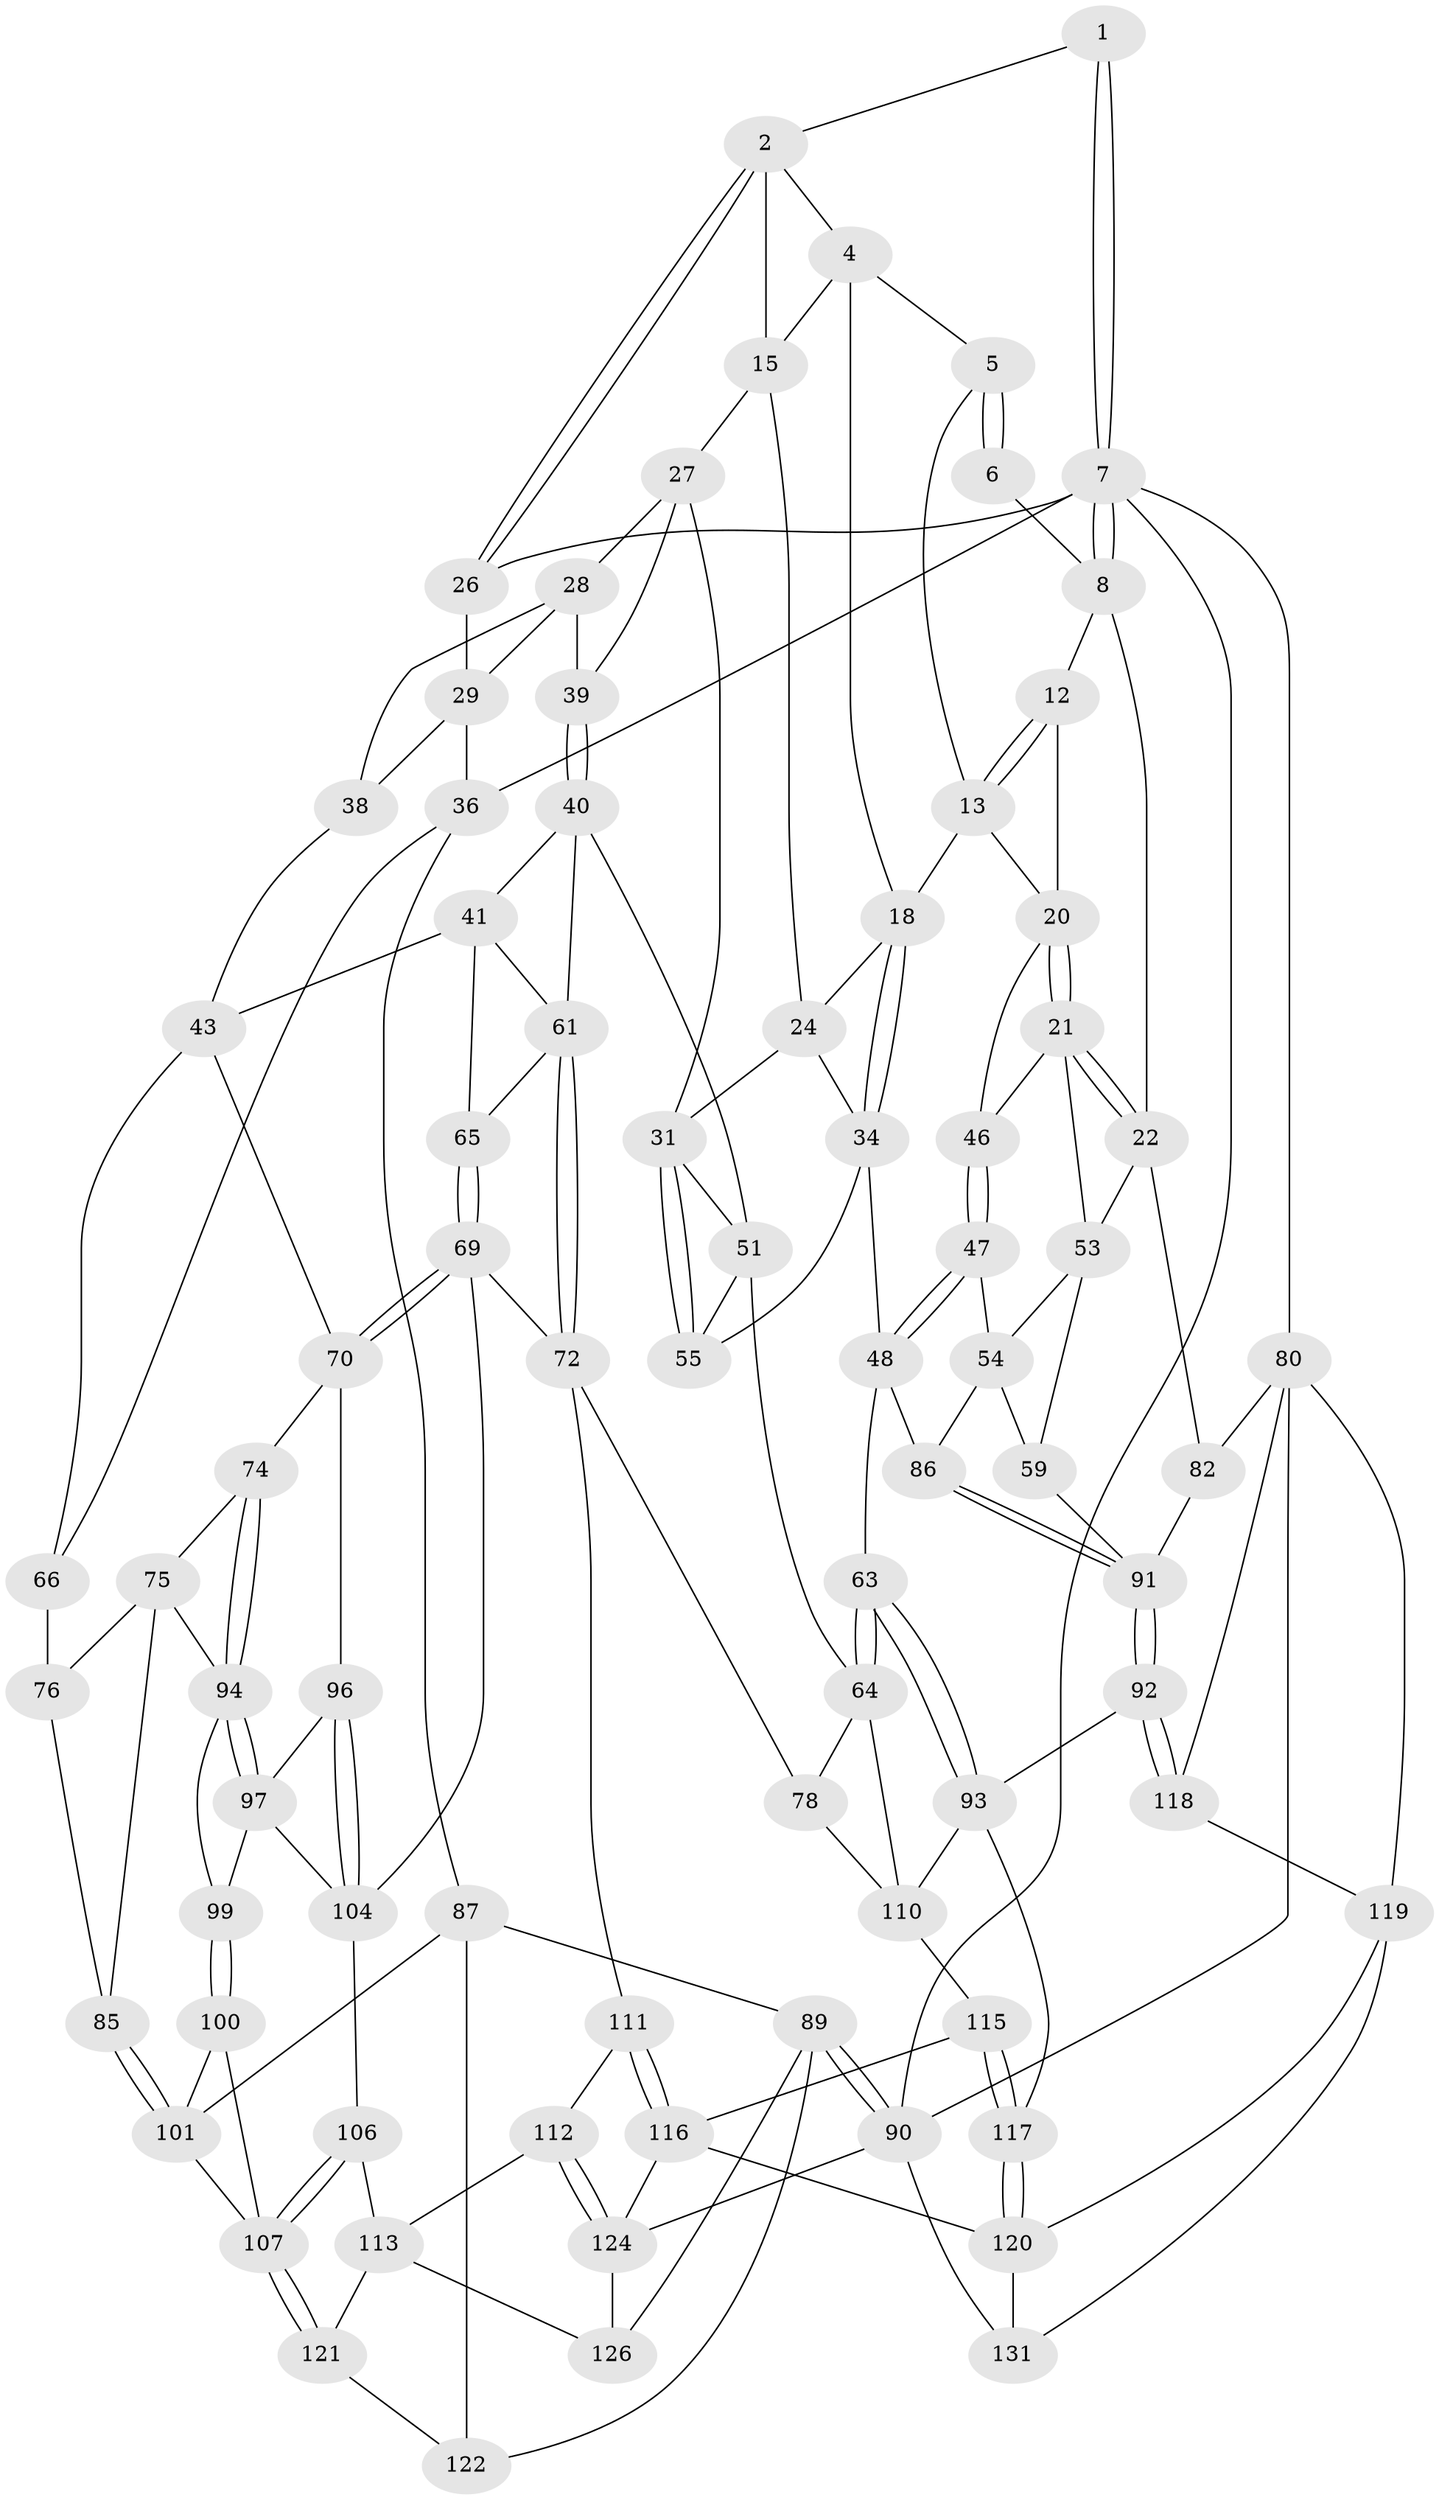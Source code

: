// Generated by graph-tools (version 1.1) at 2025/52/02/27/25 19:52:39]
// undirected, 81 vertices, 178 edges
graph export_dot {
graph [start="1"]
  node [color=gray90,style=filled];
  1 [pos="+0.7104014036896629+0"];
  2 [pos="+0.21232999188937057+0",super="+3"];
  4 [pos="+0.6141975724521063+0.062060691860993875",super="+14"];
  5 [pos="+0.6709825052810564+0.027028077071215878",super="+11"];
  6 [pos="+0.708221165819211+0",super="+10"];
  7 [pos="+1+0",super="+25"];
  8 [pos="+1+0.06795740539925323",super="+9"];
  12 [pos="+0.8228589297348597+0.09502584354068147"];
  13 [pos="+0.7391907835934391+0.12801274551286498",super="+17"];
  15 [pos="+0.5235859147910771+0.1721031156726449",super="+16"];
  18 [pos="+0.7126443591734352+0.23565504527430953",super="+19"];
  20 [pos="+0.8952575071319417+0.10222067279098468",super="+23"];
  21 [pos="+1+0.09531272827502345",super="+45"];
  22 [pos="+1+0.07092848901995606",super="+57"];
  24 [pos="+0.533835765910199+0.17861149675996685",super="+30"];
  26 [pos="+0.19183836402889598+0"];
  27 [pos="+0.46595995395604295+0.14680209928433527",super="+33"];
  28 [pos="+0.2835390640607346+0.043415095064304805",super="+37"];
  29 [pos="+0.201700929723606+0",super="+35"];
  31 [pos="+0.580072519071377+0.3133268466319769",super="+32"];
  34 [pos="+0.6793065693144166+0.2672841245016517",super="+50"];
  36 [pos="+0+0.17777325109136385",super="+68"];
  38 [pos="+0.1639870356178578+0.3553780852137165"];
  39 [pos="+0.3359153936324643+0.23018926639172674"];
  40 [pos="+0.3368404720381146+0.3516167091965755",super="+52"];
  41 [pos="+0.25788688583627095+0.3738583948443671",super="+42"];
  43 [pos="+0.18748706046780617+0.3821373724567262",super="+44"];
  46 [pos="+0.7706725908378854+0.24790336332043877"];
  47 [pos="+0.7893878965609963+0.4363200412305504"];
  48 [pos="+0.7801434959766024+0.4526932729414626",super="+49"];
  51 [pos="+0.4090620424812091+0.3955430995944245",super="+56"];
  53 [pos="+0.9029657439683245+0.35566209965213996",super="+58"];
  54 [pos="+0.8854717712960612+0.3719767669907385",super="+60"];
  55 [pos="+0.5868065411019596+0.3778595348546654"];
  59 [pos="+0.9279503530813404+0.5032730065405735"];
  61 [pos="+0.3757198627099212+0.4534789393236527",super="+62"];
  63 [pos="+0.6986466224357181+0.5360928144569775"];
  64 [pos="+0.5703981433579317+0.5154132043743335",super="+77"];
  65 [pos="+0.2987639972405337+0.46150445484583524"];
  66 [pos="+0.164801700378348+0.3691847675276189",super="+67"];
  69 [pos="+0.241754184366126+0.5118631139237483",super="+73"];
  70 [pos="+0.23893563311059923+0.5095562225847894",super="+71"];
  72 [pos="+0.36253485218749937+0.5764909683915613",super="+79"];
  74 [pos="+0.14574609360427127+0.5226763244246024"];
  75 [pos="+0.10355020861008495+0.4867708062445376",super="+84"];
  76 [pos="+0.09028601647926401+0.46235154910455284",super="+83"];
  78 [pos="+0.46212678395932816+0.5939856227467653"];
  80 [pos="+1+1",super="+81"];
  82 [pos="+1+0.8133499263159052"];
  85 [pos="+0.06508078859834543+0.5434398273054156"];
  86 [pos="+0.8683748779344921+0.4974247968343024"];
  87 [pos="+0+0.5754076615964036",super="+88"];
  89 [pos="+0+1",super="+128"];
  90 [pos="+0+1",super="+132"];
  91 [pos="+0.83026061637819+0.6524597924309785",super="+98"];
  92 [pos="+0.7900059078367551+0.6627973454983388"];
  93 [pos="+0.7538047566343358+0.6542151151120689",super="+109"];
  94 [pos="+0.13722090659902075+0.5431183319742466",super="+95"];
  96 [pos="+0.17010777793814447+0.5643159861380588"];
  97 [pos="+0.14599106601741654+0.5709929503555238",super="+103"];
  99 [pos="+0.08858682050945384+0.5946677132834252"];
  100 [pos="+0.07487602628627713+0.5984552936424157"];
  101 [pos="+0.050145851847322995+0.5736204189694107",super="+102"];
  104 [pos="+0.2561882844842158+0.6037942010461298",super="+105"];
  106 [pos="+0.1945623029346941+0.6868100920069935"];
  107 [pos="+0.10862943808505274+0.7216342449313822",super="+108"];
  110 [pos="+0.5917114545462704+0.6931011773837881",super="+114"];
  111 [pos="+0.35296227186650264+0.734354288788404"];
  112 [pos="+0.29844537998969395+0.744236845513471"];
  113 [pos="+0.2446195178568692+0.7340046826764994",super="+123"];
  115 [pos="+0.47691470455312246+0.7346316409676682"];
  116 [pos="+0.3984638861335264+0.772699879475092",super="+127"];
  117 [pos="+0.626925541900469+0.8238117372397917"];
  118 [pos="+0.8392376670987822+0.8007906644649396"];
  119 [pos="+0.8193974412373847+0.8268199169986703",super="+130"];
  120 [pos="+0.6298956270990501+0.8939435610996833",super="+129"];
  121 [pos="+0.1052202976195001+0.7274268391697418"];
  122 [pos="+0.09124785960856864+0.743087382953041"];
  124 [pos="+0.2979045530859504+0.8723742785373548",super="+125"];
  126 [pos="+0.21314958351206675+0.9180436084337249"];
  131 [pos="+0.5830189767607816+1"];
  1 -- 2;
  1 -- 7;
  1 -- 7;
  2 -- 26;
  2 -- 26;
  2 -- 4;
  2 -- 15;
  4 -- 5;
  4 -- 18;
  4 -- 15;
  5 -- 6 [weight=2];
  5 -- 6;
  5 -- 13;
  6 -- 8;
  7 -- 8;
  7 -- 8;
  7 -- 80;
  7 -- 26;
  7 -- 36;
  7 -- 90;
  8 -- 22;
  8 -- 12;
  12 -- 13;
  12 -- 13;
  12 -- 20;
  13 -- 18;
  13 -- 20;
  15 -- 24;
  15 -- 27;
  18 -- 34;
  18 -- 34;
  18 -- 24;
  20 -- 21;
  20 -- 21;
  20 -- 46;
  21 -- 22;
  21 -- 22;
  21 -- 53;
  21 -- 46;
  22 -- 82;
  22 -- 53;
  24 -- 34;
  24 -- 31;
  26 -- 29;
  27 -- 28;
  27 -- 39;
  27 -- 31;
  28 -- 29;
  28 -- 38;
  28 -- 39;
  29 -- 36;
  29 -- 38;
  31 -- 55;
  31 -- 55;
  31 -- 51;
  34 -- 48;
  34 -- 55;
  36 -- 87;
  36 -- 66;
  38 -- 43;
  39 -- 40;
  39 -- 40;
  40 -- 41;
  40 -- 51;
  40 -- 61;
  41 -- 65;
  41 -- 43;
  41 -- 61;
  43 -- 66;
  43 -- 70;
  46 -- 47;
  46 -- 47;
  47 -- 48;
  47 -- 48;
  47 -- 54;
  48 -- 86;
  48 -- 63;
  51 -- 64;
  51 -- 55;
  53 -- 54;
  53 -- 59;
  54 -- 86;
  54 -- 59;
  59 -- 91;
  61 -- 72;
  61 -- 72;
  61 -- 65;
  63 -- 64;
  63 -- 64;
  63 -- 93;
  63 -- 93;
  64 -- 78;
  64 -- 110;
  65 -- 69;
  65 -- 69;
  66 -- 76 [weight=2];
  69 -- 70;
  69 -- 70;
  69 -- 72;
  69 -- 104;
  70 -- 96;
  70 -- 74;
  72 -- 78;
  72 -- 111;
  74 -- 75;
  74 -- 94;
  74 -- 94;
  75 -- 76;
  75 -- 85;
  75 -- 94;
  76 -- 85;
  78 -- 110;
  80 -- 90;
  80 -- 82;
  80 -- 118;
  80 -- 119;
  82 -- 91;
  85 -- 101;
  85 -- 101;
  86 -- 91;
  86 -- 91;
  87 -- 89;
  87 -- 122;
  87 -- 101;
  89 -- 90;
  89 -- 90;
  89 -- 122;
  89 -- 126;
  90 -- 131;
  90 -- 124;
  91 -- 92;
  91 -- 92;
  92 -- 93;
  92 -- 118;
  92 -- 118;
  93 -- 117;
  93 -- 110;
  94 -- 97;
  94 -- 97;
  94 -- 99;
  96 -- 97;
  96 -- 104;
  96 -- 104;
  97 -- 99;
  97 -- 104;
  99 -- 100;
  99 -- 100;
  100 -- 101;
  100 -- 107;
  101 -- 107;
  104 -- 106;
  106 -- 107;
  106 -- 107;
  106 -- 113;
  107 -- 121;
  107 -- 121;
  110 -- 115;
  111 -- 112;
  111 -- 116;
  111 -- 116;
  112 -- 113;
  112 -- 124;
  112 -- 124;
  113 -- 121;
  113 -- 126;
  115 -- 116;
  115 -- 117;
  115 -- 117;
  116 -- 124;
  116 -- 120;
  117 -- 120;
  117 -- 120;
  118 -- 119;
  119 -- 120;
  119 -- 131;
  120 -- 131;
  121 -- 122;
  124 -- 126;
}
